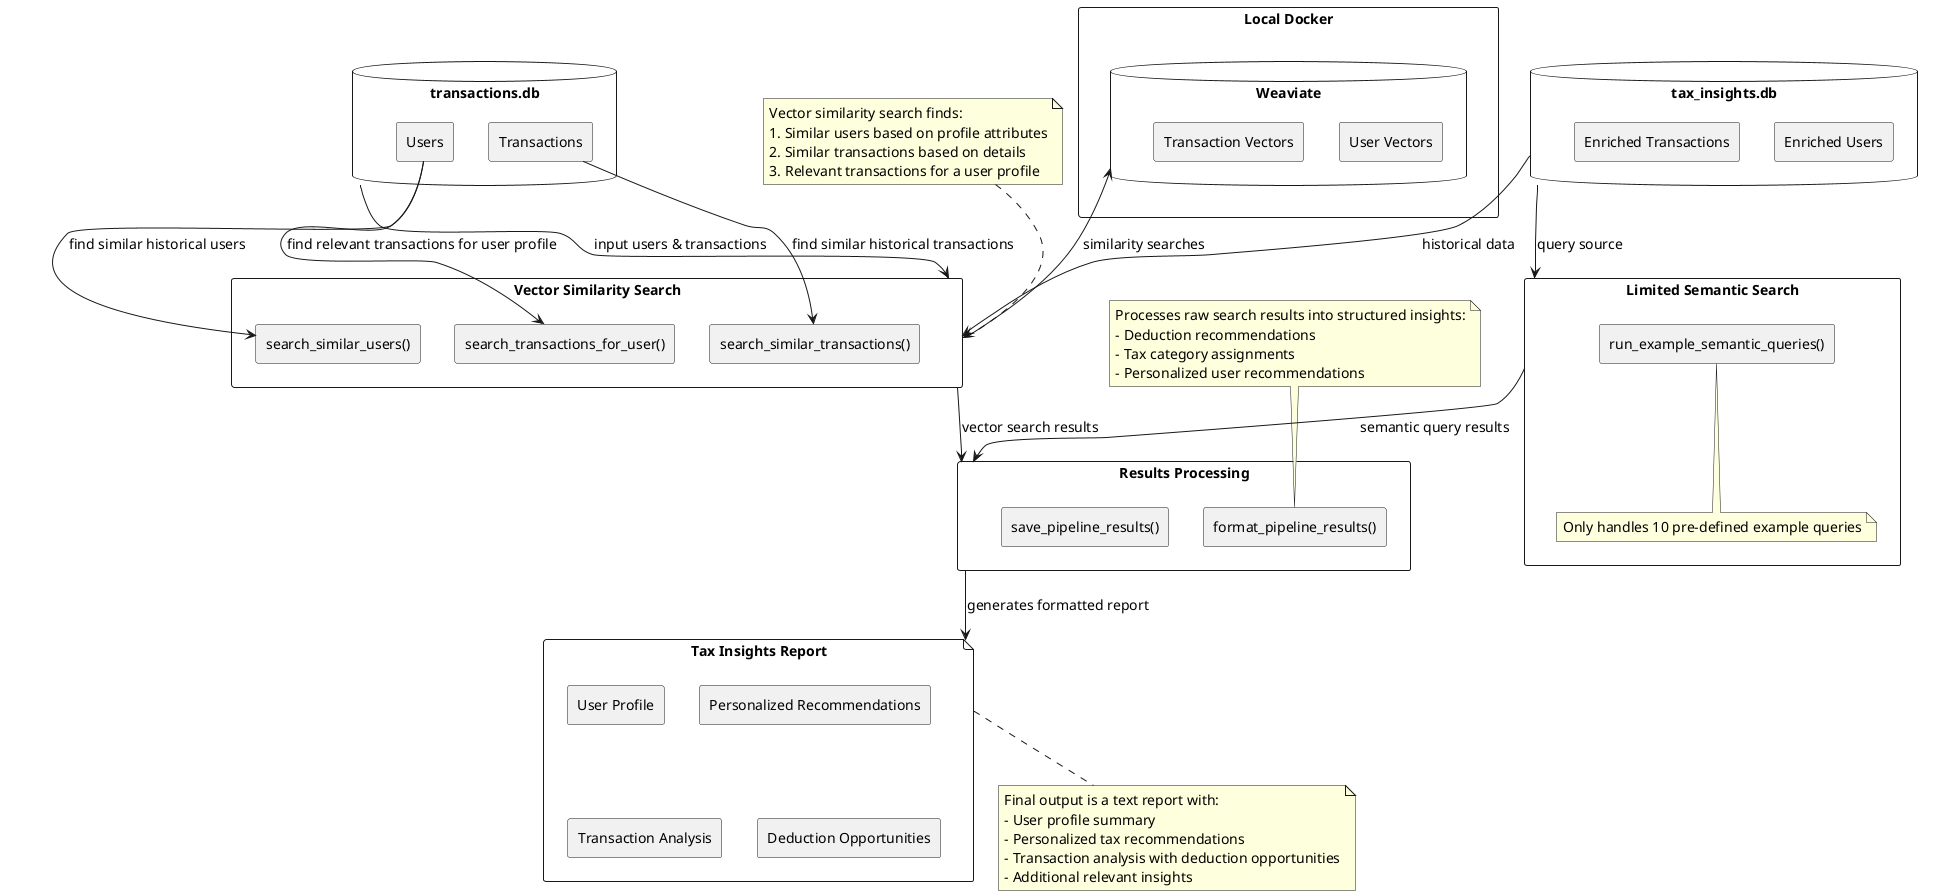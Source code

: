 @startuml Tax Processing System - Analysis & Recommendations

' Define styling
skinparam backgroundColor white
skinparam componentStyle rectangle
skinparam monochrome false
skinparam shadowing false
skinparam defaultFontSize 14

' Data sources
database "transactions.db" as transactionsDB {
  [Users] as users
  [Transactions] as transactions
}

database "tax_insights.db" as insightsDB {
  [Enriched Users] as enrichedUsers
  [Enriched Transactions] as enrichedTransactions
}

rectangle "Local Docker" as docker {
  database "Weaviate" as weaviate {
    [User Vectors] as userVectors
    [Transaction Vectors] as txVectors
  }
}

' Analysis components
rectangle "Vector Similarity Search" as vectorSearch {
  [search_similar_users()] as similarUsers
  [search_similar_transactions()] as similarTx
  [search_transactions_for_user()] as txForUser
}

rectangle "Limited Semantic Search" as semanticSearch {
  [run_example_semantic_queries()] as exampleQueries
  note bottom of exampleQueries
    Only handles 10 pre-defined example queries
  end note
}

' Results processing
rectangle "Results Processing" as resultsProc {
  [format_pipeline_results()] as formatResults
  [save_pipeline_results()] as saveResults
}

' Output
file "Tax Insights Report" as report {
  [User Profile] as userProfile
  [Personalized Recommendations] as personalRecs
  [Transaction Analysis] as txAnalysis
  [Deduction Opportunities] as deductionOpps
}

' Main flow
transactionsDB --> vectorSearch : input users & transactions
insightsDB --> vectorSearch : historical data
insightsDB --> semanticSearch : query source
weaviate <--> vectorSearch : similarity searches
vectorSearch --> resultsProc : vector search results
semanticSearch --> resultsProc : semantic query results
resultsProc --> report : generates formatted report

' Internal vector search flow
users --> similarUsers : find similar historical users
transactions --> similarTx : find similar historical transactions
users --> txForUser : find relevant transactions for user profile

' Pipeline components
note top of vectorSearch
  Vector similarity search finds:
  1. Similar users based on profile attributes
  2. Similar transactions based on details
  3. Relevant transactions for a user profile
end note

note top of formatResults
  Processes raw search results into structured insights:
  - Deduction recommendations
  - Tax category assignments
  - Personalized user recommendations
end note

note bottom of report
  Final output is a text report with:
  - User profile summary
  - Personalized tax recommendations
  - Transaction analysis with deduction opportunities
  - Additional relevant insights
end note

@enduml 